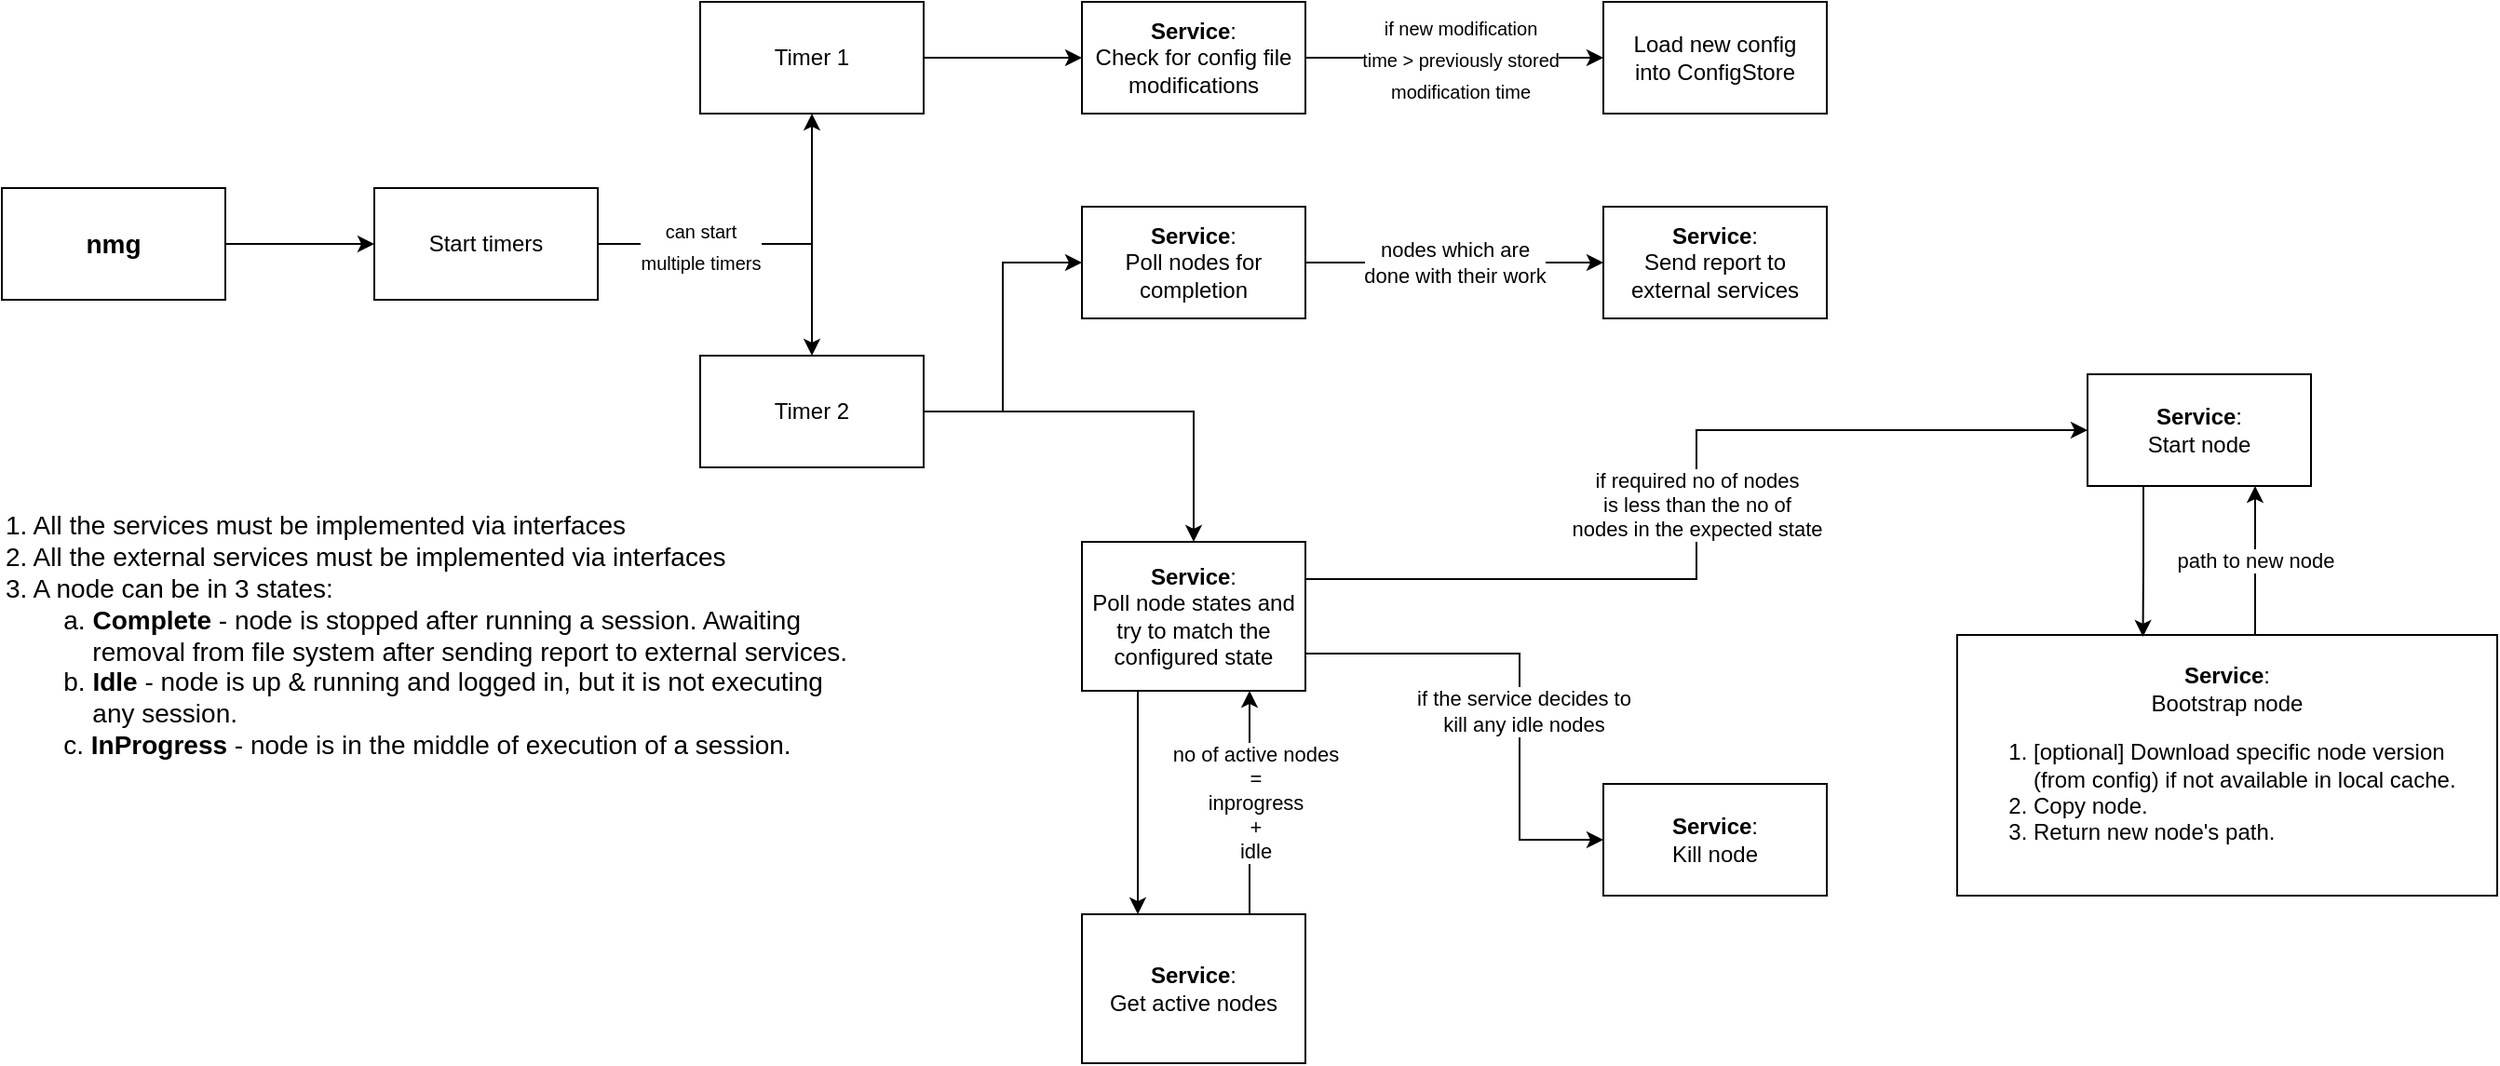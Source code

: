 <mxfile version="14.7.8" type="device" pages="2"><diagram id="5STHm5jXG2_7_NcbXJNK" name="Page-1"><mxGraphModel dx="1167" dy="694" grid="1" gridSize="10" guides="1" tooltips="1" connect="1" arrows="1" fold="1" page="1" pageScale="1" pageWidth="850" pageHeight="1100" math="0" shadow="0"><root><mxCell id="0"/><mxCell id="1" parent="0"/><mxCell id="IUBrxTsrOpM3LmpgkDqV-4" value="" style="edgeStyle=orthogonalEdgeStyle;rounded=0;orthogonalLoop=1;jettySize=auto;html=1;" parent="1" source="IUBrxTsrOpM3LmpgkDqV-1" target="IUBrxTsrOpM3LmpgkDqV-3" edge="1"><mxGeometry relative="1" as="geometry"/></mxCell><mxCell id="IUBrxTsrOpM3LmpgkDqV-1" value="&lt;div style=&quot;font-size: 14px;&quot;&gt;nmg&lt;br style=&quot;font-size: 14px;&quot;&gt;&lt;/div&gt;" style="rounded=0;whiteSpace=wrap;html=1;fontStyle=1;fontSize=14;" parent="1" vertex="1"><mxGeometry x="50" y="210" width="120" height="60" as="geometry"/></mxCell><mxCell id="IUBrxTsrOpM3LmpgkDqV-23" value="" style="edgeStyle=orthogonalEdgeStyle;rounded=0;orthogonalLoop=1;jettySize=auto;html=1;" parent="1" source="IUBrxTsrOpM3LmpgkDqV-3" target="IUBrxTsrOpM3LmpgkDqV-22" edge="1"><mxGeometry relative="1" as="geometry"/></mxCell><mxCell id="IUBrxTsrOpM3LmpgkDqV-26" style="edgeStyle=orthogonalEdgeStyle;rounded=0;orthogonalLoop=1;jettySize=auto;html=1;entryX=0.5;entryY=0;entryDx=0;entryDy=0;" parent="1" source="IUBrxTsrOpM3LmpgkDqV-3" target="IUBrxTsrOpM3LmpgkDqV-25" edge="1"><mxGeometry relative="1" as="geometry"/></mxCell><mxCell id="IUBrxTsrOpM3LmpgkDqV-36" value="&lt;font size=&quot;1&quot;&gt;can start&lt;br&gt;multiple timers&lt;br&gt;&lt;/font&gt;" style="edgeLabel;html=1;align=center;verticalAlign=middle;resizable=0;points=[];fontSize=14;" parent="IUBrxTsrOpM3LmpgkDqV-26" vertex="1" connectable="0"><mxGeometry x="-0.531" y="1" relative="1" as="geometry"><mxPoint x="14" y="1" as="offset"/></mxGeometry></mxCell><mxCell id="IUBrxTsrOpM3LmpgkDqV-3" value="&lt;div&gt;Start timers&lt;/div&gt;" style="rounded=0;whiteSpace=wrap;html=1;" parent="1" vertex="1"><mxGeometry x="250" y="210" width="120" height="60" as="geometry"/></mxCell><mxCell id="IUBrxTsrOpM3LmpgkDqV-13" value="" style="edgeStyle=orthogonalEdgeStyle;rounded=0;orthogonalLoop=1;jettySize=auto;html=1;" parent="1" source="IUBrxTsrOpM3LmpgkDqV-8" target="IUBrxTsrOpM3LmpgkDqV-12" edge="1"><mxGeometry relative="1" as="geometry"/></mxCell><mxCell id="IUBrxTsrOpM3LmpgkDqV-41" value="&lt;font style=&quot;font-size: 10px&quot;&gt;if new modification&lt;br&gt;time &amp;gt; previously stored&lt;br&gt;modification time&lt;br&gt;&lt;/font&gt;" style="edgeLabel;html=1;align=center;verticalAlign=middle;resizable=0;points=[];fontSize=14;" parent="IUBrxTsrOpM3LmpgkDqV-13" vertex="1" connectable="0"><mxGeometry x="-0.213" y="-2" relative="1" as="geometry"><mxPoint x="20" y="-2" as="offset"/></mxGeometry></mxCell><mxCell id="IUBrxTsrOpM3LmpgkDqV-8" value="&lt;b&gt;Service&lt;/b&gt;:&lt;br&gt;Check for config file modifications" style="rounded=0;whiteSpace=wrap;html=1;" parent="1" vertex="1"><mxGeometry x="630" y="110" width="120" height="60" as="geometry"/></mxCell><mxCell id="IUBrxTsrOpM3LmpgkDqV-12" value="Load new config&lt;br&gt;into ConfigStore" style="rounded=0;whiteSpace=wrap;html=1;" parent="1" vertex="1"><mxGeometry x="910" y="110" width="120" height="60" as="geometry"/></mxCell><mxCell id="IUBrxTsrOpM3LmpgkDqV-24" value="" style="edgeStyle=orthogonalEdgeStyle;rounded=0;orthogonalLoop=1;jettySize=auto;html=1;" parent="1" source="IUBrxTsrOpM3LmpgkDqV-22" target="IUBrxTsrOpM3LmpgkDqV-8" edge="1"><mxGeometry relative="1" as="geometry"/></mxCell><mxCell id="IUBrxTsrOpM3LmpgkDqV-22" value="Timer 1" style="rounded=0;whiteSpace=wrap;html=1;" parent="1" vertex="1"><mxGeometry x="425" y="110" width="120" height="60" as="geometry"/></mxCell><mxCell id="IUBrxTsrOpM3LmpgkDqV-28" value="" style="edgeStyle=orthogonalEdgeStyle;rounded=0;orthogonalLoop=1;jettySize=auto;html=1;" parent="1" source="IUBrxTsrOpM3LmpgkDqV-25" target="IUBrxTsrOpM3LmpgkDqV-27" edge="1"><mxGeometry relative="1" as="geometry"/></mxCell><mxCell id="IUBrxTsrOpM3LmpgkDqV-30" style="edgeStyle=orthogonalEdgeStyle;rounded=0;orthogonalLoop=1;jettySize=auto;html=1;entryX=0;entryY=0.5;entryDx=0;entryDy=0;" parent="1" source="IUBrxTsrOpM3LmpgkDqV-25" target="IUBrxTsrOpM3LmpgkDqV-29" edge="1"><mxGeometry relative="1" as="geometry"/></mxCell><mxCell id="IUBrxTsrOpM3LmpgkDqV-25" value="Timer 2" style="rounded=0;whiteSpace=wrap;html=1;" parent="1" vertex="1"><mxGeometry x="425" y="300" width="120" height="60" as="geometry"/></mxCell><mxCell id="KkZA0XsfP2LKt6dKkK-9-2" value="" style="edgeStyle=orthogonalEdgeStyle;rounded=0;orthogonalLoop=1;jettySize=auto;html=1;fontSize=12;" parent="1" source="IUBrxTsrOpM3LmpgkDqV-27" target="KkZA0XsfP2LKt6dKkK-9-1" edge="1"><mxGeometry relative="1" as="geometry"><Array as="points"><mxPoint x="660" y="540"/><mxPoint x="660" y="540"/></Array></mxGeometry></mxCell><mxCell id="aldAzgvsocbvqUsAy0bt-2" style="edgeStyle=orthogonalEdgeStyle;rounded=0;orthogonalLoop=1;jettySize=auto;html=1;entryX=0;entryY=0.5;entryDx=0;entryDy=0;" parent="1" source="IUBrxTsrOpM3LmpgkDqV-27" target="aldAzgvsocbvqUsAy0bt-1" edge="1"><mxGeometry relative="1" as="geometry"><Array as="points"><mxPoint x="865" y="460"/><mxPoint x="865" y="560"/></Array></mxGeometry></mxCell><mxCell id="aldAzgvsocbvqUsAy0bt-3" value="if the service decides to&lt;br style=&quot;font-size: 11px;&quot;&gt;kill any idle nodes" style="edgeLabel;html=1;align=center;verticalAlign=middle;resizable=0;points=[];fontSize=11;" parent="aldAzgvsocbvqUsAy0bt-2" vertex="1" connectable="0"><mxGeometry x="0.25" y="2" relative="1" as="geometry"><mxPoint y="-17" as="offset"/></mxGeometry></mxCell><mxCell id="zu6OmV1SHmsGkr3hHdcu-8" value="&lt;meta charset=&quot;utf-8&quot;&gt;&lt;span style=&quot;color: rgb(0, 0, 0); font-size: 11px; font-style: normal; font-weight: 400; letter-spacing: normal; text-align: center; text-indent: 0px; text-transform: none; word-spacing: 0px; background-color: rgb(255, 255, 255); font-family: helvetica; display: inline; float: none;&quot;&gt;if required no of nodes&lt;/span&gt;&lt;br style=&quot;color: rgb(0, 0, 0); font-size: 11px; font-style: normal; font-weight: 400; letter-spacing: normal; text-align: center; text-indent: 0px; text-transform: none; word-spacing: 0px; background-color: rgb(255, 255, 255); font-family: helvetica;&quot;&gt;&lt;span style=&quot;color: rgb(0, 0, 0); font-size: 11px; font-style: normal; font-weight: 400; letter-spacing: normal; text-align: center; text-indent: 0px; text-transform: none; word-spacing: 0px; background-color: rgb(255, 255, 255); font-family: helvetica; display: inline; float: none;&quot;&gt;is less than the no of&lt;/span&gt;&lt;br style=&quot;color: rgb(0, 0, 0); font-size: 11px; font-style: normal; font-weight: 400; letter-spacing: normal; text-align: center; text-indent: 0px; text-transform: none; word-spacing: 0px; background-color: rgb(255, 255, 255); font-family: helvetica;&quot;&gt;&lt;span style=&quot;color: rgb(0, 0, 0); font-size: 11px; font-style: normal; font-weight: 400; letter-spacing: normal; text-align: center; text-indent: 0px; text-transform: none; word-spacing: 0px; background-color: rgb(255, 255, 255); font-family: helvetica; display: inline; float: none;&quot;&gt;nodes in the expected state&lt;/span&gt;" style="edgeStyle=orthogonalEdgeStyle;rounded=0;orthogonalLoop=1;jettySize=auto;html=1;exitX=1;exitY=0.25;exitDx=0;exitDy=0;entryX=0;entryY=0.5;entryDx=0;entryDy=0;" edge="1" parent="1" source="IUBrxTsrOpM3LmpgkDqV-27" target="RaAzdf6qccs40GCLQ7sl-1"><mxGeometry relative="1" as="geometry"/></mxCell><mxCell id="IUBrxTsrOpM3LmpgkDqV-27" value="&lt;div&gt;&lt;b&gt;Service&lt;/b&gt;:&lt;/div&gt;Poll node states and try to match the configured state" style="rounded=0;whiteSpace=wrap;html=1;" parent="1" vertex="1"><mxGeometry x="630" y="400" width="120" height="80" as="geometry"/></mxCell><mxCell id="IUBrxTsrOpM3LmpgkDqV-49" value="" style="edgeStyle=orthogonalEdgeStyle;rounded=0;orthogonalLoop=1;jettySize=auto;html=1;fontSize=14;" parent="1" source="IUBrxTsrOpM3LmpgkDqV-29" target="IUBrxTsrOpM3LmpgkDqV-31" edge="1"><mxGeometry relative="1" as="geometry"/></mxCell><mxCell id="IUBrxTsrOpM3LmpgkDqV-50" value="&lt;font style=&quot;font-size: 11px;&quot;&gt;nodes which are&lt;br style=&quot;font-size: 11px;&quot;&gt;done with their work&lt;/font&gt;" style="edgeLabel;html=1;align=center;verticalAlign=middle;resizable=0;points=[];fontSize=11;" parent="IUBrxTsrOpM3LmpgkDqV-49" vertex="1" connectable="0"><mxGeometry x="-0.25" relative="1" as="geometry"><mxPoint x="20" as="offset"/></mxGeometry></mxCell><mxCell id="IUBrxTsrOpM3LmpgkDqV-29" value="&lt;b&gt;Service&lt;/b&gt;:&lt;br&gt;Poll nodes for completion" style="rounded=0;whiteSpace=wrap;html=1;" parent="1" vertex="1"><mxGeometry x="630" y="220" width="120" height="60" as="geometry"/></mxCell><mxCell id="IUBrxTsrOpM3LmpgkDqV-31" value="&lt;b&gt;Service&lt;/b&gt;:&lt;br&gt;Send report to external services" style="whiteSpace=wrap;html=1;rounded=0;" parent="1" vertex="1"><mxGeometry x="910" y="220" width="120" height="60" as="geometry"/></mxCell><mxCell id="zu6OmV1SHmsGkr3hHdcu-5" value="path to new node" style="edgeStyle=orthogonalEdgeStyle;rounded=0;orthogonalLoop=1;jettySize=auto;html=1;" edge="1" parent="1" source="IUBrxTsrOpM3LmpgkDqV-34" target="RaAzdf6qccs40GCLQ7sl-1"><mxGeometry relative="1" as="geometry"><Array as="points"><mxPoint x="1260" y="410"/><mxPoint x="1260" y="410"/></Array></mxGeometry></mxCell><mxCell id="IUBrxTsrOpM3LmpgkDqV-34" value="&lt;b&gt;Service&lt;/b&gt;:&lt;br&gt;Bootstrap node&lt;br&gt;&lt;div style=&quot;text-align: left&quot;&gt;&lt;ol&gt;&lt;li&gt;&lt;span&gt;[optional] Download specific node version (from config) if not available in local cache.&lt;/span&gt;&lt;/li&gt;&lt;li&gt;&lt;span&gt;Copy node.&lt;/span&gt;&lt;/li&gt;&lt;li&gt;&lt;span&gt;Return new node's path.&lt;/span&gt;&lt;/li&gt;&lt;/ol&gt;&lt;/div&gt;" style="rounded=0;whiteSpace=wrap;html=1;" parent="1" vertex="1"><mxGeometry x="1100" y="450" width="290" height="140" as="geometry"/></mxCell><mxCell id="IUBrxTsrOpM3LmpgkDqV-52" value="1. All the services must be implemented via interfaces&lt;br&gt;2. All the external services must be implemented via interfaces&lt;br&gt;3. A node can be in 3 states:&lt;br&gt;&lt;span style=&quot;white-space: pre&quot;&gt;&#9;&lt;/span&gt;a. &lt;b&gt;Complete&lt;/b&gt; - node is stopped after running a session. Awaiting&lt;br&gt;&lt;span style=&quot;white-space: pre&quot;&gt;&#9;&lt;/span&gt;&amp;nbsp; &amp;nbsp; removal from file system after sending report to external services.&lt;br&gt;&lt;span style=&quot;white-space: pre&quot;&gt;&#9;&lt;/span&gt;b. &lt;b&gt;Idle&lt;/b&gt; - node is up &amp;amp; running and logged in, but it is not executing&lt;br&gt;&lt;span style=&quot;white-space: pre&quot;&gt;&#9;&lt;/span&gt;&amp;nbsp; &amp;nbsp; any session.&lt;br&gt;&lt;span style=&quot;white-space: pre&quot;&gt;&#9;&lt;/span&gt;c. &lt;b&gt;InProgress&lt;/b&gt; - node is in the middle of execution of a session." style="text;html=1;align=left;verticalAlign=middle;resizable=0;points=[];autosize=1;strokeColor=none;fontSize=14;" parent="1" vertex="1"><mxGeometry x="50" y="380" width="470" height="140" as="geometry"/></mxCell><mxCell id="KkZA0XsfP2LKt6dKkK-9-6" style="edgeStyle=orthogonalEdgeStyle;rounded=0;orthogonalLoop=1;jettySize=auto;html=1;exitX=0.75;exitY=0;exitDx=0;exitDy=0;entryX=0.75;entryY=1;entryDx=0;entryDy=0;fontSize=12;" parent="1" source="KkZA0XsfP2LKt6dKkK-9-1" target="IUBrxTsrOpM3LmpgkDqV-27" edge="1"><mxGeometry relative="1" as="geometry"/></mxCell><mxCell id="KkZA0XsfP2LKt6dKkK-9-8" value="no of active nodes&lt;br&gt;=&lt;br&gt;inprogress&lt;br&gt;+&lt;br&gt;idle" style="edgeLabel;html=1;align=center;verticalAlign=middle;resizable=0;points=[];fontSize=11;" parent="KkZA0XsfP2LKt6dKkK-9-6" vertex="1" connectable="0"><mxGeometry x="0.25" y="-3" relative="1" as="geometry"><mxPoint y="15" as="offset"/></mxGeometry></mxCell><mxCell id="KkZA0XsfP2LKt6dKkK-9-1" value="&lt;b&gt;Service&lt;/b&gt;:&lt;br&gt;Get active nodes" style="rounded=0;whiteSpace=wrap;html=1;" parent="1" vertex="1"><mxGeometry x="630" y="600" width="120" height="80" as="geometry"/></mxCell><mxCell id="aldAzgvsocbvqUsAy0bt-1" value="&lt;b&gt;Service&lt;/b&gt;:&lt;br&gt;Kill node" style="rounded=0;whiteSpace=wrap;html=1;" parent="1" vertex="1"><mxGeometry x="910" y="530" width="120" height="60" as="geometry"/></mxCell><mxCell id="zu6OmV1SHmsGkr3hHdcu-3" style="edgeStyle=orthogonalEdgeStyle;rounded=0;orthogonalLoop=1;jettySize=auto;html=1;exitX=0.25;exitY=1;exitDx=0;exitDy=0;entryX=0.344;entryY=0.007;entryDx=0;entryDy=0;entryPerimeter=0;" edge="1" parent="1" source="RaAzdf6qccs40GCLQ7sl-1" target="IUBrxTsrOpM3LmpgkDqV-34"><mxGeometry relative="1" as="geometry"/></mxCell><mxCell id="RaAzdf6qccs40GCLQ7sl-1" value="&lt;b&gt;Service&lt;/b&gt;:&lt;br&gt;Start node" style="rounded=0;whiteSpace=wrap;html=1;" vertex="1" parent="1"><mxGeometry x="1170" y="310" width="120" height="60" as="geometry"/></mxCell></root></mxGraphModel></diagram><diagram id="yccoSVU1sxFrst19xHI4" name="Page-2"><mxGraphModel dx="1400" dy="833" grid="1" gridSize="10" guides="1" tooltips="1" connect="1" arrows="1" fold="1" page="1" pageScale="1" pageWidth="850" pageHeight="1100" math="0" shadow="0"><root><mxCell id="RB3kRBWJfiYQrcUPcCb5-0"/><mxCell id="RB3kRBWJfiYQrcUPcCb5-1" parent="RB3kRBWJfiYQrcUPcCb5-0"/><mxCell id="RB3kRBWJfiYQrcUPcCb5-4" value="Service" style="swimlane;fontStyle=0;childLayout=stackLayout;horizontal=1;startSize=26;horizontalStack=0;resizeParent=1;resizeParentMax=0;resizeLast=0;collapsible=1;marginBottom=0;fontSize=14;align=left;" parent="RB3kRBWJfiYQrcUPcCb5-1" vertex="1"><mxGeometry x="70" y="130" width="320" height="86" as="geometry"><mxRectangle x="240" y="110" width="80" height="26" as="alternateBounds"/></mxGeometry></mxCell><mxCell id="RB3kRBWJfiYQrcUPcCb5-5" value="Start(Context, ConfigStore) - starts the service, it can be&#10;cancelled via the Context" style="text;strokeColor=none;fillColor=none;align=left;verticalAlign=top;spacingLeft=4;spacingRight=4;overflow=hidden;rotatable=0;points=[[0,0.5],[1,0.5]];portConstraint=eastwest;" parent="RB3kRBWJfiYQrcUPcCb5-4" vertex="1"><mxGeometry y="26" width="320" height="34" as="geometry"/></mxCell><mxCell id="RB3kRBWJfiYQrcUPcCb5-6" value="Stop() - stops and cleans up resources" style="text;strokeColor=none;fillColor=none;align=left;verticalAlign=top;spacingLeft=4;spacingRight=4;overflow=hidden;rotatable=0;points=[[0,0.5],[1,0.5]];portConstraint=eastwest;" parent="RB3kRBWJfiYQrcUPcCb5-4" vertex="1"><mxGeometry y="60" width="320" height="26" as="geometry"/></mxCell><mxCell id="RB3kRBWJfiYQrcUPcCb5-8" value="Timer" style="swimlane;fontStyle=0;childLayout=stackLayout;horizontal=1;startSize=26;horizontalStack=0;resizeParent=1;resizeParentMax=0;resizeLast=0;collapsible=1;marginBottom=0;fontSize=14;align=left;" parent="RB3kRBWJfiYQrcUPcCb5-1" vertex="1"><mxGeometry x="70" y="250" width="320" height="226" as="geometry"><mxRectangle x="240" y="110" width="80" height="26" as="alternateBounds"/></mxGeometry></mxCell><mxCell id="RB3kRBWJfiYQrcUPcCb5-9" value="Interval: time.Time" style="text;strokeColor=none;fillColor=none;align=left;verticalAlign=top;spacingLeft=4;spacingRight=4;overflow=hidden;rotatable=0;points=[[0,0.5],[1,0.5]];portConstraint=eastwest;" parent="RB3kRBWJfiYQrcUPcCb5-8" vertex="1"><mxGeometry y="26" width="320" height="24" as="geometry"/></mxCell><mxCell id="RB3kRBWJfiYQrcUPcCb5-11" value="Services: []Service" style="text;strokeColor=none;fillColor=none;align=left;verticalAlign=top;spacingLeft=4;spacingRight=4;overflow=hidden;rotatable=0;points=[[0,0.5],[1,0.5]];portConstraint=eastwest;" parent="RB3kRBWJfiYQrcUPcCb5-8" vertex="1"><mxGeometry y="50" width="320" height="24" as="geometry"/></mxCell><mxCell id="RB3kRBWJfiYQrcUPcCb5-12" value="Run(Context, ConfigStore) - schedules a timer that starts all the&#10;services in independent goroutines, by passing in the&#10;Context. The timer will keep calling the services at `Interval`&#10;duration. " style="text;strokeColor=none;fillColor=none;align=left;verticalAlign=top;spacingLeft=4;spacingRight=4;overflow=hidden;rotatable=0;points=[[0,0.5],[1,0.5]];portConstraint=eastwest;" parent="RB3kRBWJfiYQrcUPcCb5-8" vertex="1"><mxGeometry y="74" width="320" height="76" as="geometry"/></mxCell><mxCell id="RB3kRBWJfiYQrcUPcCb5-13" value="Stop() - stops the timer and makes sure it does not&#10;start any more services. Existing services will run&#10;to completion or may cancel depending on how&#10;they handle the Context." style="text;strokeColor=none;fillColor=none;align=left;verticalAlign=top;spacingLeft=4;spacingRight=4;overflow=hidden;rotatable=0;points=[[0,0.5],[1,0.5]];portConstraint=eastwest;" parent="RB3kRBWJfiYQrcUPcCb5-8" vertex="1"><mxGeometry y="150" width="320" height="76" as="geometry"/></mxCell><mxCell id="RB3kRBWJfiYQrcUPcCb5-15" value="ConfigStore" style="swimlane;fontStyle=0;childLayout=stackLayout;horizontal=1;startSize=26;horizontalStack=0;resizeParent=1;resizeParentMax=0;resizeLast=0;collapsible=1;marginBottom=0;fontSize=14;align=left;" parent="RB3kRBWJfiYQrcUPcCb5-1" vertex="1"><mxGeometry x="425" y="130" width="320" height="190" as="geometry"><mxRectangle x="240" y="110" width="80" height="26" as="alternateBounds"/></mxGeometry></mxCell><mxCell id="RB3kRBWJfiYQrcUPcCb5-16" value="Load() - loads all the configurations from its source.&#10;(Mutex locked)" style="text;strokeColor=none;fillColor=none;align=left;verticalAlign=top;spacingLeft=4;spacingRight=4;overflow=hidden;rotatable=0;points=[[0,0.5],[1,0.5]];portConstraint=eastwest;" parent="RB3kRBWJfiYQrcUPcCb5-15" vertex="1"><mxGeometry y="26" width="320" height="44" as="geometry"/></mxCell><mxCell id="RB3kRBWJfiYQrcUPcCb5-19" value="GetMaxNodes(): int - returns max no of nodes allowed to&#10;be running at any moment." style="text;strokeColor=none;fillColor=none;align=left;verticalAlign=top;spacingLeft=4;spacingRight=4;overflow=hidden;rotatable=0;points=[[0,0.5],[1,0.5]];portConstraint=eastwest;" parent="RB3kRBWJfiYQrcUPcCb5-15" vertex="1"><mxGeometry y="70" width="320" height="40" as="geometry"/></mxCell><mxCell id="RB3kRBWJfiYQrcUPcCb5-20" value="GetMinNodes(): int - returns minimum no of nodes allowed&#10;to be running at any moment." style="text;strokeColor=none;fillColor=none;align=left;verticalAlign=top;spacingLeft=4;spacingRight=4;overflow=hidden;rotatable=0;points=[[0,0.5],[1,0.5]];portConstraint=eastwest;" parent="RB3kRBWJfiYQrcUPcCb5-15" vertex="1"><mxGeometry y="110" width="320" height="40" as="geometry"/></mxCell><mxCell id="RB3kRBWJfiYQrcUPcCb5-21" value="GetExternalServices(): []ExternalService - returns a slice&#10;of external services loaded into the store." style="text;strokeColor=none;fillColor=none;align=left;verticalAlign=top;spacingLeft=4;spacingRight=4;overflow=hidden;rotatable=0;points=[[0,0.5],[1,0.5]];portConstraint=eastwest;" parent="RB3kRBWJfiYQrcUPcCb5-15" vertex="1"><mxGeometry y="150" width="320" height="40" as="geometry"/></mxCell><mxCell id="RB3kRBWJfiYQrcUPcCb5-22" value="ExternalService" style="swimlane;fontStyle=0;childLayout=stackLayout;horizontal=1;startSize=26;horizontalStack=0;resizeParent=1;resizeParentMax=0;resizeLast=0;collapsible=1;marginBottom=0;fontSize=14;align=left;" parent="RB3kRBWJfiYQrcUPcCb5-1" vertex="1"><mxGeometry x="425" y="360" width="320" height="96" as="geometry"><mxRectangle x="240" y="110" width="80" height="26" as="alternateBounds"/></mxGeometry></mxCell><mxCell id="RB3kRBWJfiYQrcUPcCb5-23" value="Send(Context, Message) error - Sends a message to the&#10;service" style="text;strokeColor=none;fillColor=none;align=left;verticalAlign=top;spacingLeft=4;spacingRight=4;overflow=hidden;rotatable=0;points=[[0,0.5],[1,0.5]];portConstraint=eastwest;" parent="RB3kRBWJfiYQrcUPcCb5-22" vertex="1"><mxGeometry y="26" width="320" height="44" as="geometry"/></mxCell><mxCell id="RB3kRBWJfiYQrcUPcCb5-24" value="Stop() - stops and cleans up resources" style="text;strokeColor=none;fillColor=none;align=left;verticalAlign=top;spacingLeft=4;spacingRight=4;overflow=hidden;rotatable=0;points=[[0,0.5],[1,0.5]];portConstraint=eastwest;" parent="RB3kRBWJfiYQrcUPcCb5-22" vertex="1"><mxGeometry y="70" width="320" height="26" as="geometry"/></mxCell><mxCell id="f2mvhHn18tygZYJi79DX-0" value="Message    " style="swimlane;fontStyle=0;childLayout=stackLayout;horizontal=1;startSize=26;horizontalStack=0;resizeParent=1;resizeParentMax=0;resizeLast=0;collapsible=1;marginBottom=0;fontSize=14;align=left;" parent="RB3kRBWJfiYQrcUPcCb5-1" vertex="1"><mxGeometry x="420" y="476" width="320" height="70" as="geometry"><mxRectangle x="240" y="110" width="80" height="26" as="alternateBounds"/></mxGeometry></mxCell><mxCell id="f2mvhHn18tygZYJi79DX-1" value="yet to be defined" style="text;strokeColor=none;fillColor=none;align=left;verticalAlign=top;spacingLeft=4;spacingRight=4;overflow=hidden;rotatable=0;points=[[0,0.5],[1,0.5]];portConstraint=eastwest;" parent="f2mvhHn18tygZYJi79DX-0" vertex="1"><mxGeometry y="26" width="320" height="44" as="geometry"/></mxCell></root></mxGraphModel></diagram></mxfile>